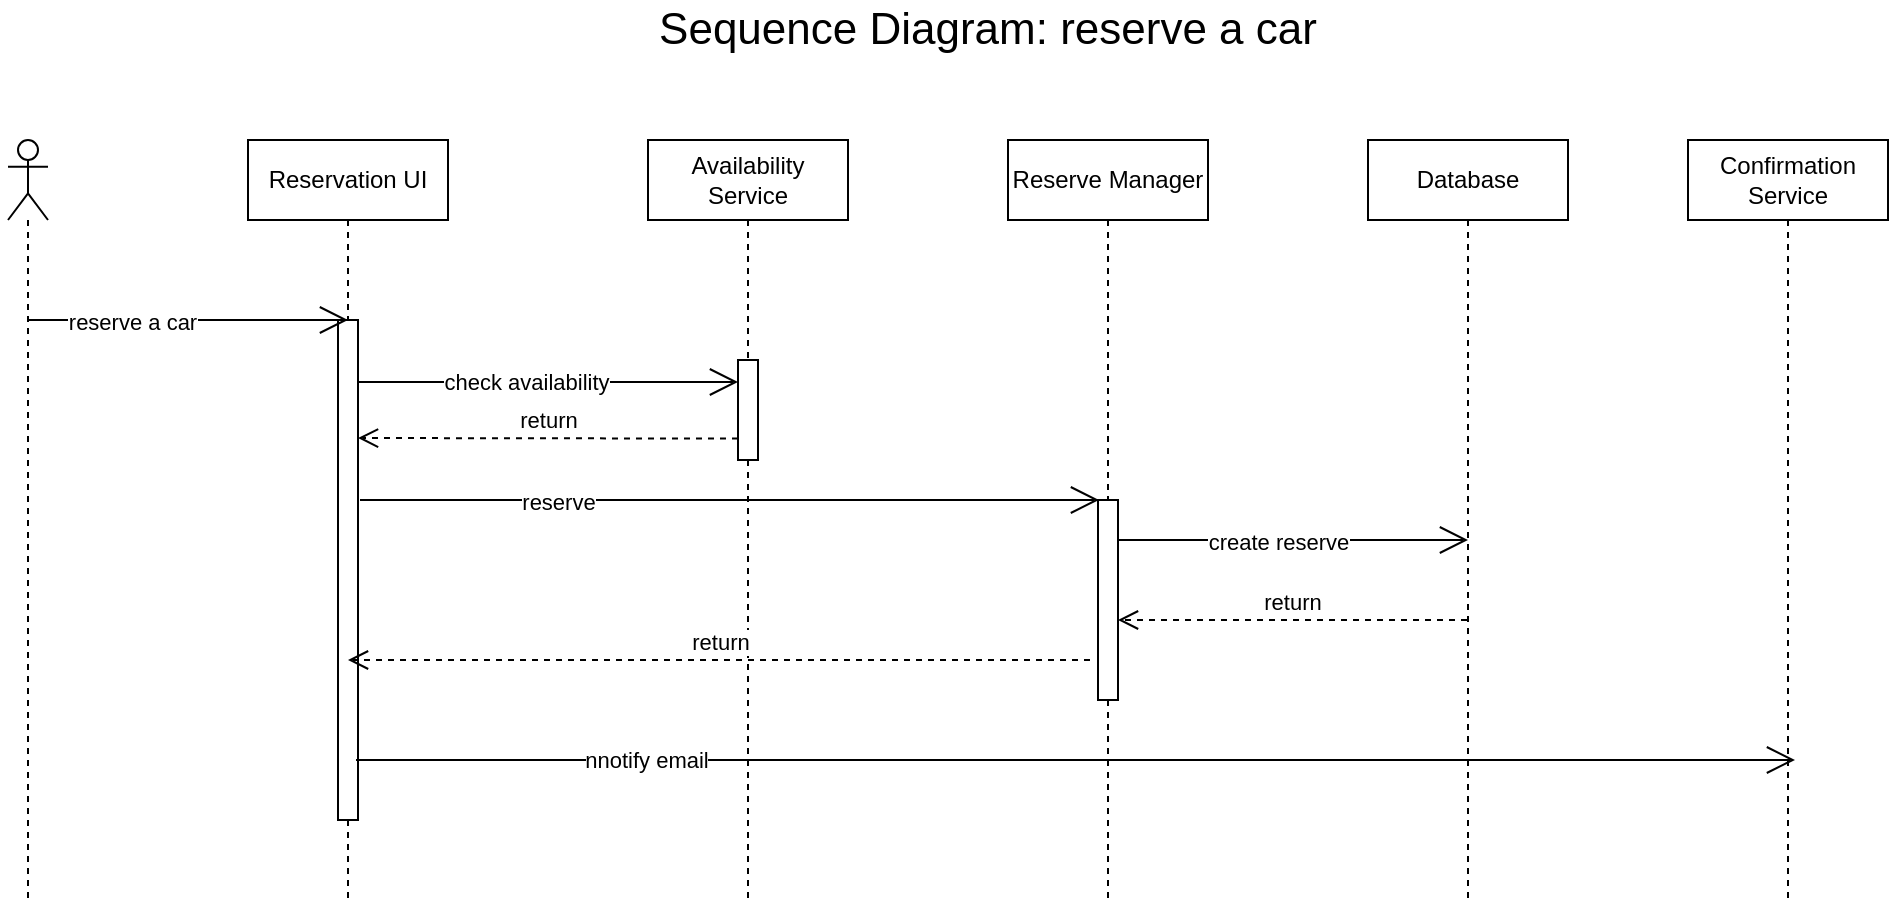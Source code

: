 <mxfile version="26.0.16">
  <diagram name="Page-1" id="Xi1gxvBq-YzIokfYuSIU">
    <mxGraphModel dx="600" dy="298" grid="1" gridSize="10" guides="1" tooltips="1" connect="1" arrows="1" fold="1" page="1" pageScale="1" pageWidth="1100" pageHeight="850" math="0" shadow="0">
      <root>
        <mxCell id="0" />
        <mxCell id="1" parent="0" />
        <mxCell id="RDnB0MLLsXUX3-LMn2zv-1" value="" style="shape=umlLifeline;perimeter=lifelinePerimeter;whiteSpace=wrap;html=1;container=1;dropTarget=0;collapsible=0;recursiveResize=0;outlineConnect=0;portConstraint=eastwest;newEdgeStyle={&quot;curved&quot;:0,&quot;rounded&quot;:0};participant=umlActor;" vertex="1" parent="1">
          <mxGeometry x="40" y="100" width="20" height="380" as="geometry" />
        </mxCell>
        <mxCell id="RDnB0MLLsXUX3-LMn2zv-2" value="Sequence Diagram: reserve a car" style="text;html=1;align=center;verticalAlign=middle;whiteSpace=wrap;rounded=0;fontSize=22;" vertex="1" parent="1">
          <mxGeometry x="310" y="30" width="440" height="30" as="geometry" />
        </mxCell>
        <mxCell id="RDnB0MLLsXUX3-LMn2zv-3" value="Reservation UI" style="shape=umlLifeline;perimeter=lifelinePerimeter;whiteSpace=wrap;html=1;container=1;dropTarget=0;collapsible=0;recursiveResize=0;outlineConnect=0;portConstraint=eastwest;newEdgeStyle={&quot;curved&quot;:0,&quot;rounded&quot;:0};" vertex="1" parent="1">
          <mxGeometry x="160" y="100" width="100" height="380" as="geometry" />
        </mxCell>
        <mxCell id="RDnB0MLLsXUX3-LMn2zv-11" value="" style="html=1;points=[[0,0,0,0,5],[0,1,0,0,-5],[1,0,0,0,5],[1,1,0,0,-5]];perimeter=orthogonalPerimeter;outlineConnect=0;targetShapes=umlLifeline;portConstraint=eastwest;newEdgeStyle={&quot;curved&quot;:0,&quot;rounded&quot;:0};" vertex="1" parent="RDnB0MLLsXUX3-LMn2zv-3">
          <mxGeometry x="45" y="90" width="10" height="250" as="geometry" />
        </mxCell>
        <mxCell id="RDnB0MLLsXUX3-LMn2zv-4" value="Availability Service" style="shape=umlLifeline;perimeter=lifelinePerimeter;whiteSpace=wrap;html=1;container=1;dropTarget=0;collapsible=0;recursiveResize=0;outlineConnect=0;portConstraint=eastwest;newEdgeStyle={&quot;curved&quot;:0,&quot;rounded&quot;:0};" vertex="1" parent="1">
          <mxGeometry x="360" y="100" width="100" height="380" as="geometry" />
        </mxCell>
        <mxCell id="RDnB0MLLsXUX3-LMn2zv-14" value="" style="html=1;points=[[0,0,0,0,5],[0,1,0,0,-5],[1,0,0,0,5],[1,1,0,0,-5]];perimeter=orthogonalPerimeter;outlineConnect=0;targetShapes=umlLifeline;portConstraint=eastwest;newEdgeStyle={&quot;curved&quot;:0,&quot;rounded&quot;:0};" vertex="1" parent="RDnB0MLLsXUX3-LMn2zv-4">
          <mxGeometry x="45" y="110" width="10" height="50" as="geometry" />
        </mxCell>
        <mxCell id="RDnB0MLLsXUX3-LMn2zv-5" value="Reserve Manager" style="shape=umlLifeline;perimeter=lifelinePerimeter;whiteSpace=wrap;html=1;container=1;dropTarget=0;collapsible=0;recursiveResize=0;outlineConnect=0;portConstraint=eastwest;newEdgeStyle={&quot;curved&quot;:0,&quot;rounded&quot;:0};" vertex="1" parent="1">
          <mxGeometry x="540" y="100" width="100" height="380" as="geometry" />
        </mxCell>
        <mxCell id="RDnB0MLLsXUX3-LMn2zv-18" value="" style="html=1;points=[[0,0,0,0,5],[0,1,0,0,-5],[1,0,0,0,5],[1,1,0,0,-5]];perimeter=orthogonalPerimeter;outlineConnect=0;targetShapes=umlLifeline;portConstraint=eastwest;newEdgeStyle={&quot;curved&quot;:0,&quot;rounded&quot;:0};" vertex="1" parent="RDnB0MLLsXUX3-LMn2zv-5">
          <mxGeometry x="45" y="180" width="10" height="100" as="geometry" />
        </mxCell>
        <mxCell id="RDnB0MLLsXUX3-LMn2zv-6" value="Database" style="shape=umlLifeline;perimeter=lifelinePerimeter;whiteSpace=wrap;html=1;container=1;dropTarget=0;collapsible=0;recursiveResize=0;outlineConnect=0;portConstraint=eastwest;newEdgeStyle={&quot;curved&quot;:0,&quot;rounded&quot;:0};" vertex="1" parent="1">
          <mxGeometry x="720" y="100" width="100" height="380" as="geometry" />
        </mxCell>
        <mxCell id="RDnB0MLLsXUX3-LMn2zv-7" value="Confirmation Service" style="shape=umlLifeline;perimeter=lifelinePerimeter;whiteSpace=wrap;html=1;container=1;dropTarget=0;collapsible=0;recursiveResize=0;outlineConnect=0;portConstraint=eastwest;newEdgeStyle={&quot;curved&quot;:0,&quot;rounded&quot;:0};" vertex="1" parent="1">
          <mxGeometry x="880" y="100" width="100" height="380" as="geometry" />
        </mxCell>
        <mxCell id="RDnB0MLLsXUX3-LMn2zv-8" value="" style="endArrow=open;endFill=1;endSize=12;html=1;rounded=0;" edge="1" parent="1">
          <mxGeometry width="160" relative="1" as="geometry">
            <mxPoint x="50" y="190" as="sourcePoint" />
            <mxPoint x="210" y="190" as="targetPoint" />
          </mxGeometry>
        </mxCell>
        <mxCell id="RDnB0MLLsXUX3-LMn2zv-9" value="reserve a car" style="edgeLabel;html=1;align=center;verticalAlign=middle;resizable=0;points=[];" vertex="1" connectable="0" parent="RDnB0MLLsXUX3-LMn2zv-8">
          <mxGeometry x="-0.357" y="-1" relative="1" as="geometry">
            <mxPoint as="offset" />
          </mxGeometry>
        </mxCell>
        <mxCell id="RDnB0MLLsXUX3-LMn2zv-12" value="" style="endArrow=open;endFill=1;endSize=12;html=1;rounded=0;" edge="1" parent="1" target="RDnB0MLLsXUX3-LMn2zv-14">
          <mxGeometry width="160" relative="1" as="geometry">
            <mxPoint x="215" y="221" as="sourcePoint" />
            <mxPoint x="400" y="220" as="targetPoint" />
          </mxGeometry>
        </mxCell>
        <mxCell id="RDnB0MLLsXUX3-LMn2zv-13" value="check availability" style="edgeLabel;html=1;align=center;verticalAlign=middle;resizable=0;points=[];" vertex="1" connectable="0" parent="RDnB0MLLsXUX3-LMn2zv-12">
          <mxGeometry x="-0.472" relative="1" as="geometry">
            <mxPoint x="34" as="offset" />
          </mxGeometry>
        </mxCell>
        <mxCell id="RDnB0MLLsXUX3-LMn2zv-15" value="return" style="html=1;verticalAlign=bottom;endArrow=open;dashed=1;endSize=8;curved=0;rounded=0;" edge="1" parent="1">
          <mxGeometry relative="1" as="geometry">
            <mxPoint x="405" y="249.29" as="sourcePoint" />
            <mxPoint x="215" y="249" as="targetPoint" />
          </mxGeometry>
        </mxCell>
        <mxCell id="RDnB0MLLsXUX3-LMn2zv-16" value="" style="endArrow=open;endFill=1;endSize=12;html=1;rounded=0;" edge="1" parent="1">
          <mxGeometry width="160" relative="1" as="geometry">
            <mxPoint x="216" y="280" as="sourcePoint" />
            <mxPoint x="585.5" y="280" as="targetPoint" />
          </mxGeometry>
        </mxCell>
        <mxCell id="RDnB0MLLsXUX3-LMn2zv-17" value="reserve" style="edgeLabel;html=1;align=center;verticalAlign=middle;resizable=0;points=[];" vertex="1" connectable="0" parent="RDnB0MLLsXUX3-LMn2zv-16">
          <mxGeometry x="-0.466" y="-1" relative="1" as="geometry">
            <mxPoint as="offset" />
          </mxGeometry>
        </mxCell>
        <mxCell id="RDnB0MLLsXUX3-LMn2zv-19" value="" style="endArrow=open;endFill=1;endSize=12;html=1;rounded=0;" edge="1" parent="1">
          <mxGeometry width="160" relative="1" as="geometry">
            <mxPoint x="595" y="300" as="sourcePoint" />
            <mxPoint x="770" y="300" as="targetPoint" />
          </mxGeometry>
        </mxCell>
        <mxCell id="RDnB0MLLsXUX3-LMn2zv-20" value="create reserve" style="edgeLabel;html=1;align=center;verticalAlign=middle;resizable=0;points=[];" vertex="1" connectable="0" parent="RDnB0MLLsXUX3-LMn2zv-19">
          <mxGeometry x="-0.363" y="-1" relative="1" as="geometry">
            <mxPoint x="24" as="offset" />
          </mxGeometry>
        </mxCell>
        <mxCell id="RDnB0MLLsXUX3-LMn2zv-21" value="return" style="html=1;verticalAlign=bottom;endArrow=open;dashed=1;endSize=8;curved=0;rounded=0;" edge="1" parent="1" source="RDnB0MLLsXUX3-LMn2zv-6">
          <mxGeometry relative="1" as="geometry">
            <mxPoint x="765" y="340" as="sourcePoint" />
            <mxPoint x="595" y="340" as="targetPoint" />
          </mxGeometry>
        </mxCell>
        <mxCell id="RDnB0MLLsXUX3-LMn2zv-23" value="return" style="html=1;verticalAlign=bottom;endArrow=open;dashed=1;endSize=8;curved=0;rounded=0;" edge="1" parent="1" target="RDnB0MLLsXUX3-LMn2zv-3">
          <mxGeometry relative="1" as="geometry">
            <mxPoint x="581" y="360" as="sourcePoint" />
            <mxPoint x="400" y="360" as="targetPoint" />
          </mxGeometry>
        </mxCell>
        <mxCell id="RDnB0MLLsXUX3-LMn2zv-24" value="" style="endArrow=open;endFill=1;endSize=12;html=1;rounded=0;" edge="1" parent="1">
          <mxGeometry width="160" relative="1" as="geometry">
            <mxPoint x="214" y="410" as="sourcePoint" />
            <mxPoint x="933.5" y="410" as="targetPoint" />
          </mxGeometry>
        </mxCell>
        <mxCell id="RDnB0MLLsXUX3-LMn2zv-25" value="nnotify email" style="edgeLabel;html=1;align=center;verticalAlign=middle;resizable=0;points=[];" vertex="1" connectable="0" parent="RDnB0MLLsXUX3-LMn2zv-24">
          <mxGeometry x="-0.599" relative="1" as="geometry">
            <mxPoint as="offset" />
          </mxGeometry>
        </mxCell>
      </root>
    </mxGraphModel>
  </diagram>
</mxfile>
